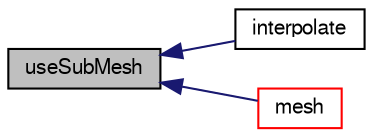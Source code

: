digraph "useSubMesh"
{
  bgcolor="transparent";
  edge [fontname="FreeSans",fontsize="10",labelfontname="FreeSans",labelfontsize="10"];
  node [fontname="FreeSans",fontsize="10",shape=record];
  rankdir="LR";
  Node9 [label="useSubMesh",height=0.2,width=0.4,color="black", fillcolor="grey75", style="filled", fontcolor="black"];
  Node9 -> Node10 [dir="back",color="midnightblue",fontsize="10",style="solid",fontname="FreeSans"];
  Node10 [label="interpolate",height=0.2,width=0.4,color="black",URL="$a31710.html#a906d56d7498f11353d55cf7043b161db",tooltip="Map volume field (does in fact do very little interpolation;. "];
  Node9 -> Node11 [dir="back",color="midnightblue",fontsize="10",style="solid",fontname="FreeSans"];
  Node11 [label="mesh",height=0.2,width=0.4,color="red",URL="$a31710.html#a470f06cfb9b6ee887cd85d63de275607",tooltip="Access either mesh or submesh. "];
}
